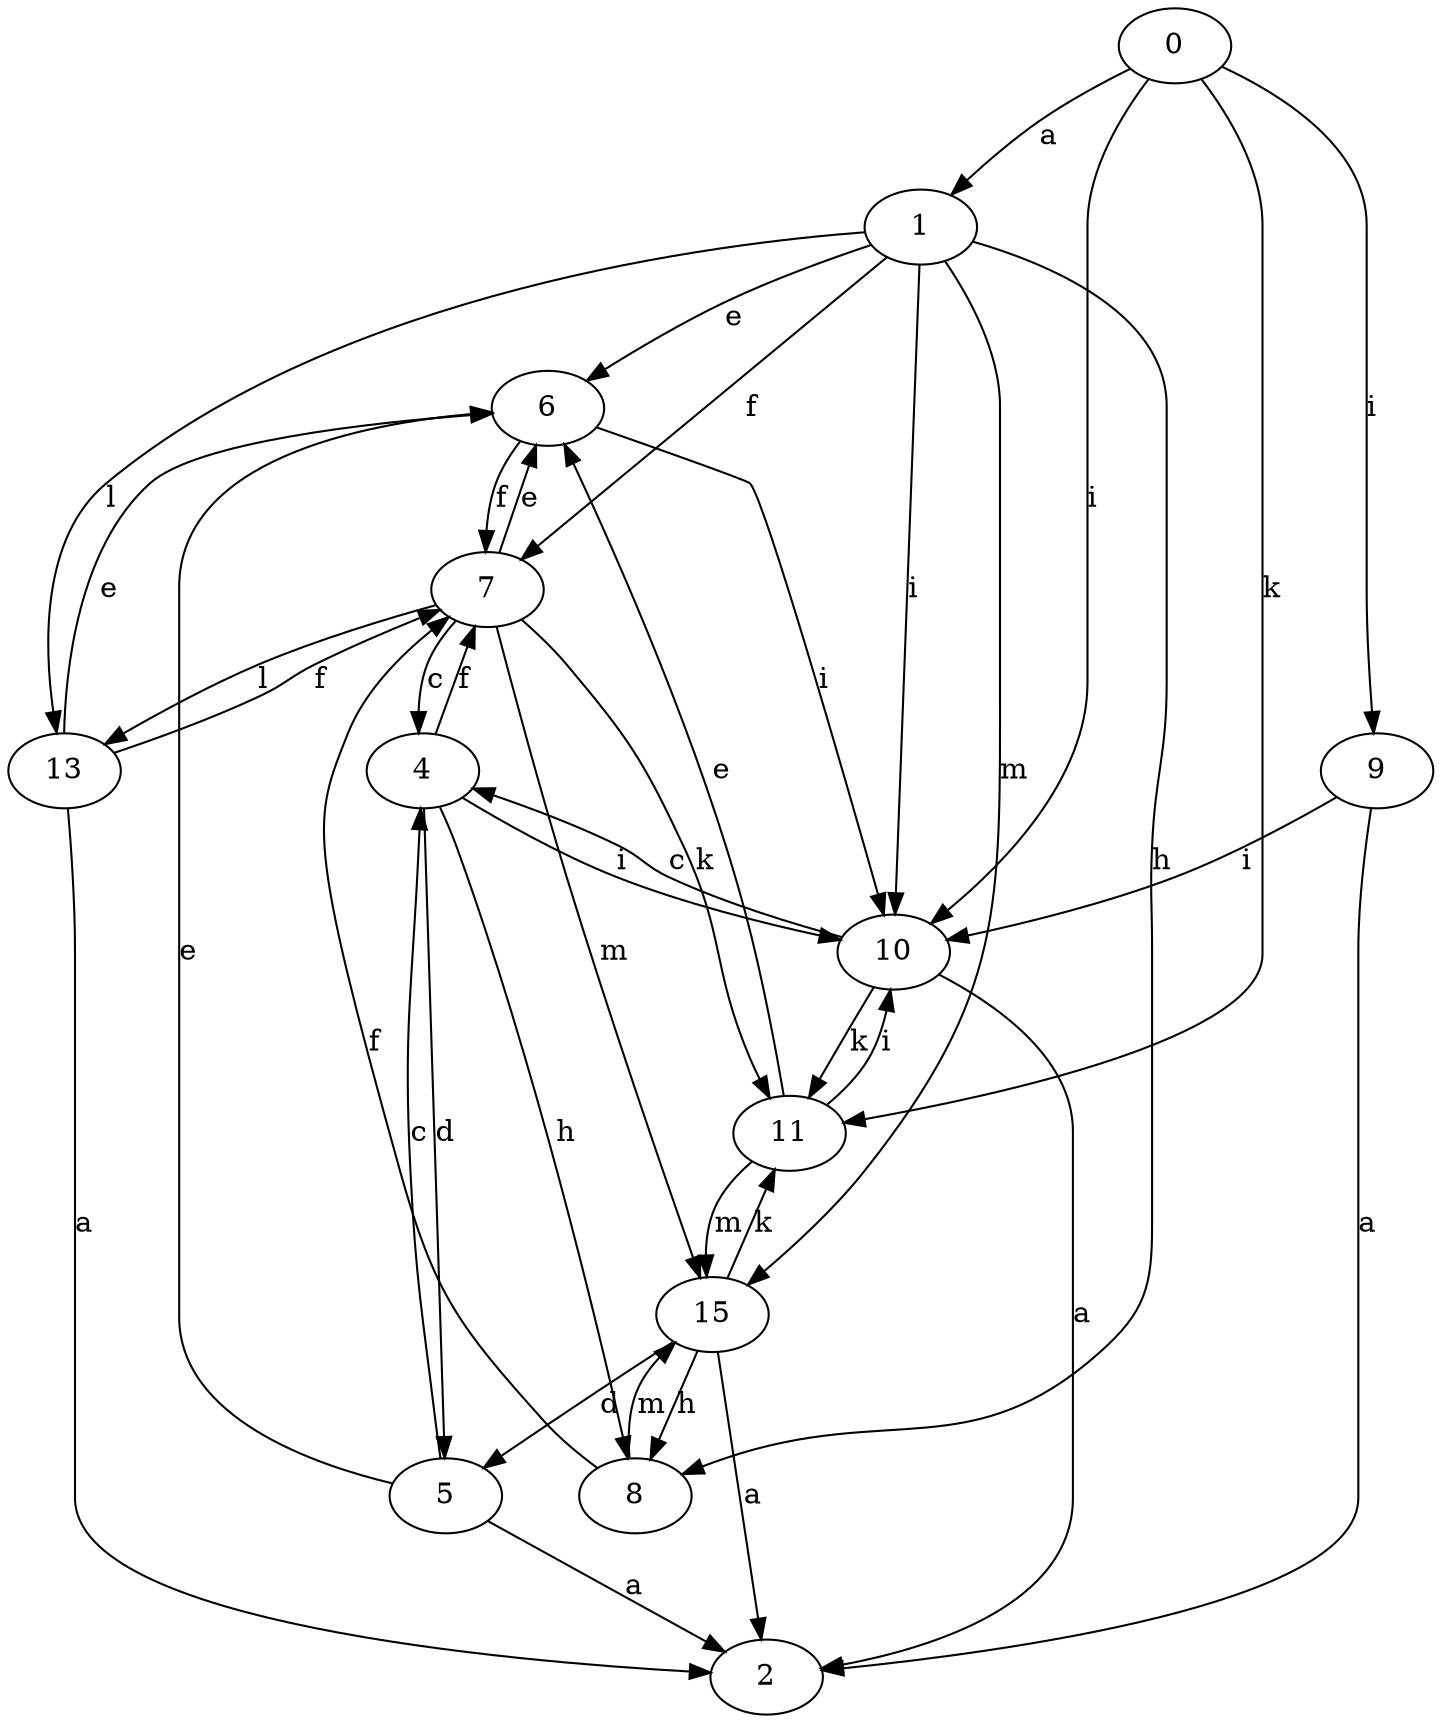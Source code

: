 strict digraph  {
1;
2;
4;
5;
6;
7;
8;
9;
0;
10;
11;
13;
15;
1 -> 6  [label=e];
1 -> 7  [label=f];
1 -> 8  [label=h];
1 -> 10  [label=i];
1 -> 13  [label=l];
1 -> 15  [label=m];
4 -> 5  [label=d];
4 -> 7  [label=f];
4 -> 8  [label=h];
4 -> 10  [label=i];
5 -> 2  [label=a];
5 -> 4  [label=c];
5 -> 6  [label=e];
6 -> 7  [label=f];
6 -> 10  [label=i];
7 -> 4  [label=c];
7 -> 6  [label=e];
7 -> 11  [label=k];
7 -> 13  [label=l];
7 -> 15  [label=m];
8 -> 7  [label=f];
8 -> 15  [label=m];
9 -> 2  [label=a];
9 -> 10  [label=i];
0 -> 1  [label=a];
0 -> 9  [label=i];
0 -> 10  [label=i];
0 -> 11  [label=k];
10 -> 2  [label=a];
10 -> 4  [label=c];
10 -> 11  [label=k];
11 -> 6  [label=e];
11 -> 10  [label=i];
11 -> 15  [label=m];
13 -> 2  [label=a];
13 -> 6  [label=e];
13 -> 7  [label=f];
15 -> 2  [label=a];
15 -> 5  [label=d];
15 -> 8  [label=h];
15 -> 11  [label=k];
}
